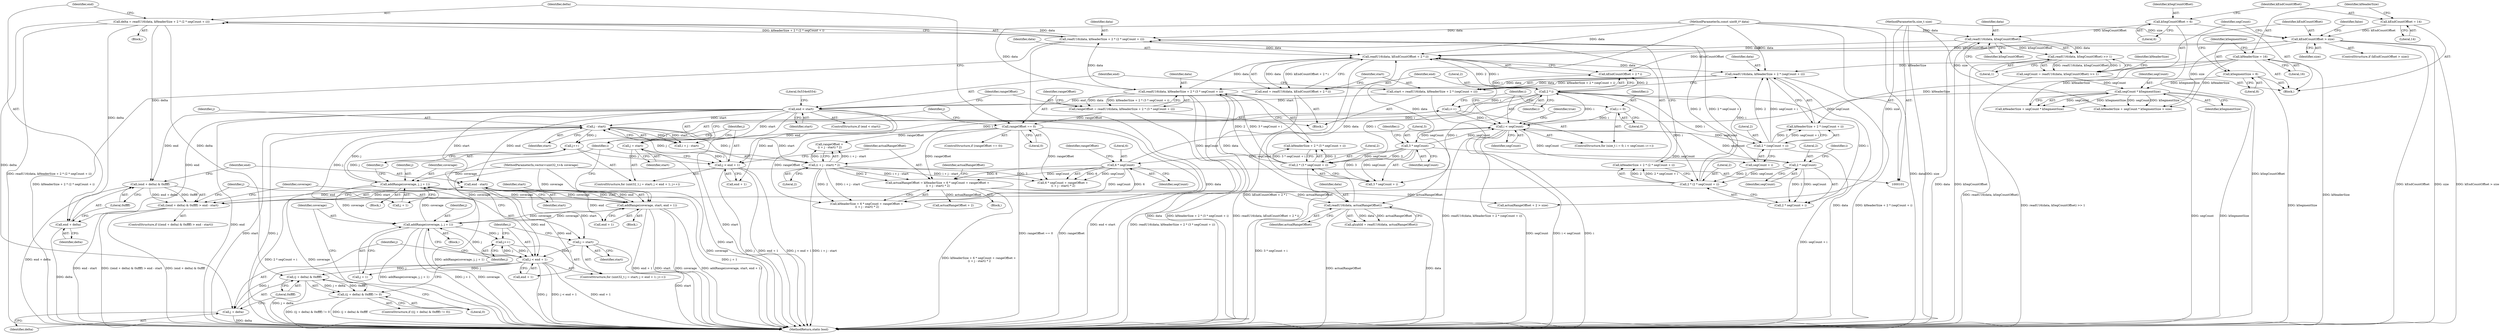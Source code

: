 digraph "0_Android_f4785aa1947b8d22d5b19559ef1ca526d98e0e73_0@API" {
"1000211" [label="(Call,delta = readU16(data, kHeaderSize + 2 * (2 * segCount + i)))"];
"1000213" [label="(Call,readU16(data, kHeaderSize + 2 * (2 * segCount + i)))"];
"1000194" [label="(Call,readU16(data, kHeaderSize + 2 * (3 * segCount + i)))"];
"1000172" [label="(Call,readU16(data, kHeaderSize + 2 * (segCount + i)))"];
"1000162" [label="(Call,readU16(data, kEndCountOffset + 2 * i))"];
"1000315" [label="(Call,readU16(data, actualRangeOffset))"];
"1000103" [label="(MethodParameterIn,const uint8_t* data)"];
"1000287" [label="(Call,actualRangeOffset = kHeaderSize + 6 * segCount + rangeOffset +\n (i + j - start) * 2)"];
"1000292" [label="(Call,6 * segCount)"];
"1000201" [label="(Call,3 * segCount)"];
"1000153" [label="(Call,i < segCount)"];
"1000150" [label="(Call,i = 0)"];
"1000156" [label="(Call,i++)"];
"1000166" [label="(Call,2 * i)"];
"1000141" [label="(Call,segCount * kSegmentSize)"];
"1000130" [label="(Call,segCount = readU16(data, kSegCountOffset) >> 1)"];
"1000132" [label="(Call,readU16(data, kSegCountOffset) >> 1)"];
"1000133" [label="(Call,readU16(data, kSegCountOffset))"];
"1000107" [label="(Call,kSegCountOffset = 6)"];
"1000119" [label="(Call,kSegmentSize = 8)"];
"1000220" [label="(Call,2 * segCount)"];
"1000206" [label="(Call,rangeOffset == 0)"];
"1000192" [label="(Call,rangeOffset = readU16(data, kHeaderSize + 2 * (3 * segCount + i)))"];
"1000297" [label="(Call,(i + j - start) * 2)"];
"1000300" [label="(Call,j - start)"];
"1000278" [label="(Call,j < end + 1)"];
"1000283" [label="(Call,j++)"];
"1000323" [label="(Call,addRange(coverage, j, j + 1))"];
"1000235" [label="(Call,addRange(coverage, start, end + 1))"];
"1000265" [label="(Call,addRange(coverage, j, j + 1))"];
"1000102" [label="(MethodParameterIn,vector<uint32_t>& coverage)"];
"1000248" [label="(Call,j < end + 1)"];
"1000253" [label="(Call,j++)"];
"1000245" [label="(Call,j = start)"];
"1000231" [label="(Call,end - start)"];
"1000182" [label="(Call,end < start)"];
"1000160" [label="(Call,end = readU16(data, kEndCountOffset + 2 * i))"];
"1000170" [label="(Call,start = readU16(data, kHeaderSize + 2 * (segCount + i)))"];
"1000275" [label="(Call,j = start)"];
"1000123" [label="(Call,kEndCountOffset > size)"];
"1000111" [label="(Call,kEndCountOffset = 14)"];
"1000104" [label="(MethodParameterIn,size_t size)"];
"1000115" [label="(Call,kHeaderSize = 16)"];
"1000176" [label="(Call,2 * (segCount + i))"];
"1000198" [label="(Call,2 * (3 * segCount + i))"];
"1000217" [label="(Call,2 * (2 * segCount + i))"];
"1000226" [label="(Call,(end + delta) & 0xffff)"];
"1000225" [label="(Call,((end + delta) & 0xffff) > end - start)"];
"1000227" [label="(Call,end + delta)"];
"1000258" [label="(Call,(j + delta) & 0xffff)"];
"1000257" [label="(Call,((j + delta) & 0xffff) != 0)"];
"1000259" [label="(Call,j + delta)"];
"1000292" [label="(Call,6 * segCount)"];
"1000182" [label="(Call,end < start)"];
"1000326" [label="(Call,j + 1)"];
"1000243" [label="(ControlStructure,for (uint32_t j = start; j < end + 1; j++))"];
"1000128" [label="(Identifier,false)"];
"1000315" [label="(Call,readU16(data, actualRangeOffset))"];
"1000220" [label="(Call,2 * segCount)"];
"1000258" [label="(Call,(j + delta) & 0xffff)"];
"1000151" [label="(Identifier,i)"];
"1000257" [label="(Call,((j + delta) & 0xffff) != 0)"];
"1000273" [label="(ControlStructure,for (uint32_t j = start; j < end + 1; j++))"];
"1000232" [label="(Identifier,end)"];
"1000212" [label="(Identifier,delta)"];
"1000301" [label="(Identifier,j)"];
"1000277" [label="(Identifier,start)"];
"1000213" [label="(Call,readU16(data, kHeaderSize + 2 * (2 * segCount + i)))"];
"1000141" [label="(Call,segCount * kSegmentSize)"];
"1000117" [label="(Literal,16)"];
"1000219" [label="(Call,2 * segCount + i)"];
"1000156" [label="(Call,i++)"];
"1000211" [label="(Call,delta = readU16(data, kHeaderSize + 2 * (2 * segCount + i)))"];
"1000124" [label="(Identifier,kEndCountOffset)"];
"1000217" [label="(Call,2 * (2 * segCount + i))"];
"1000178" [label="(Call,segCount + i)"];
"1000162" [label="(Call,readU16(data, kEndCountOffset + 2 * i))"];
"1000265" [label="(Call,addRange(coverage, j, j + 1))"];
"1000228" [label="(Identifier,end)"];
"1000275" [label="(Call,j = start)"];
"1000233" [label="(Identifier,start)"];
"1000116" [label="(Identifier,kHeaderSize)"];
"1000195" [label="(Identifier,data)"];
"1000154" [label="(Identifier,i)"];
"1000115" [label="(Call,kHeaderSize = 16)"];
"1000306" [label="(Call,actualRangeOffset + 2)"];
"1000176" [label="(Call,2 * (segCount + i))"];
"1000170" [label="(Call,start = readU16(data, kHeaderSize + 2 * (segCount + i)))"];
"1000313" [label="(Call,glyphId = readU16(data, actualRangeOffset))"];
"1000132" [label="(Call,readU16(data, kSegCountOffset) >> 1)"];
"1000209" [label="(Block,)"];
"1000234" [label="(Block,)"];
"1000236" [label="(Identifier,coverage)"];
"1000123" [label="(Call,kEndCountOffset > size)"];
"1000227" [label="(Call,end + delta)"];
"1000325" [label="(Identifier,j)"];
"1000287" [label="(Call,actualRangeOffset = kHeaderSize + 6 * segCount + rangeOffset +\n (i + j - start) * 2)"];
"1000247" [label="(Identifier,start)"];
"1000177" [label="(Literal,2)"];
"1000297" [label="(Call,(i + j - start) * 2)"];
"1000331" [label="(MethodReturn,static bool)"];
"1000291" [label="(Call,6 * segCount + rangeOffset +\n (i + j - start) * 2)"];
"1000167" [label="(Literal,2)"];
"1000215" [label="(Call,kHeaderSize + 2 * (2 * segCount + i))"];
"1000143" [label="(Identifier,kSegmentSize)"];
"1000256" [label="(ControlStructure,if (((j + delta) & 0xffff) != 0))"];
"1000206" [label="(Call,rangeOffset == 0)"];
"1000205" [label="(ControlStructure,if (rangeOffset == 0))"];
"1000248" [label="(Call,j < end + 1)"];
"1000109" [label="(Literal,6)"];
"1000171" [label="(Identifier,start)"];
"1000323" [label="(Call,addRange(coverage, j, j + 1))"];
"1000120" [label="(Identifier,kSegmentSize)"];
"1000161" [label="(Identifier,end)"];
"1000142" [label="(Identifier,segCount)"];
"1000164" [label="(Call,kEndCountOffset + 2 * i)"];
"1000119" [label="(Call,kSegmentSize = 8)"];
"1000136" [label="(Literal,1)"];
"1000160" [label="(Call,end = readU16(data, kEndCountOffset + 2 * i))"];
"1000200" [label="(Call,3 * segCount + i)"];
"1000264" [label="(Block,)"];
"1000245" [label="(Call,j = start)"];
"1000168" [label="(Identifier,i)"];
"1000102" [label="(MethodParameterIn,vector<uint32_t>& coverage)"];
"1000226" [label="(Call,(end + delta) & 0xffff)"];
"1000263" [label="(Literal,0)"];
"1000288" [label="(Identifier,actualRangeOffset)"];
"1000192" [label="(Call,rangeOffset = readU16(data, kHeaderSize + 2 * (3 * segCount + i)))"];
"1000260" [label="(Identifier,j)"];
"1000231" [label="(Call,end - start)"];
"1000296" [label="(Identifier,rangeOffset)"];
"1000285" [label="(Block,)"];
"1000279" [label="(Identifier,j)"];
"1000250" [label="(Call,end + 1)"];
"1000224" [label="(ControlStructure,if (((end + delta) & 0xffff) > end - start))"];
"1000330" [label="(Identifier,true)"];
"1000122" [label="(ControlStructure,if (kEndCountOffset > size))"];
"1000294" [label="(Identifier,segCount)"];
"1000130" [label="(Call,segCount = readU16(data, kSegCountOffset) >> 1)"];
"1000222" [label="(Identifier,segCount)"];
"1000249" [label="(Identifier,j)"];
"1000155" [label="(Identifier,segCount)"];
"1000157" [label="(Identifier,i)"];
"1000303" [label="(Literal,2)"];
"1000111" [label="(Call,kEndCountOffset = 14)"];
"1000204" [label="(Identifier,i)"];
"1000104" [label="(MethodParameterIn,size_t size)"];
"1000305" [label="(Call,actualRangeOffset + 2 > size)"];
"1000148" [label="(ControlStructure,for (size_t i = 0; i < segCount; i++))"];
"1000108" [label="(Identifier,kSegCountOffset)"];
"1000289" [label="(Call,kHeaderSize + 6 * segCount + rangeOffset +\n (i + j - start) * 2)"];
"1000230" [label="(Literal,0xffff)"];
"1000183" [label="(Identifier,end)"];
"1000153" [label="(Call,i < segCount)"];
"1000133" [label="(Call,readU16(data, kSegCountOffset))"];
"1000300" [label="(Call,j - start)"];
"1000131" [label="(Identifier,segCount)"];
"1000107" [label="(Call,kSegCountOffset = 6)"];
"1000103" [label="(MethodParameterIn,const uint8_t* data)"];
"1000253" [label="(Call,j++)"];
"1000268" [label="(Call,j + 1)"];
"1000283" [label="(Call,j++)"];
"1000134" [label="(Identifier,data)"];
"1000280" [label="(Call,end + 1)"];
"1000174" [label="(Call,kHeaderSize + 2 * (segCount + i))"];
"1000152" [label="(Literal,0)"];
"1000276" [label="(Identifier,j)"];
"1000317" [label="(Identifier,actualRangeOffset)"];
"1000150" [label="(Call,i = 0)"];
"1000105" [label="(Block,)"];
"1000259" [label="(Call,j + delta)"];
"1000158" [label="(Block,)"];
"1000208" [label="(Literal,0)"];
"1000262" [label="(Literal,0xffff)"];
"1000121" [label="(Literal,8)"];
"1000324" [label="(Identifier,coverage)"];
"1000254" [label="(Identifier,j)"];
"1000278" [label="(Call,j < end + 1)"];
"1000139" [label="(Call,kHeaderSize + segCount * kSegmentSize)"];
"1000166" [label="(Call,2 * i)"];
"1000307" [label="(Identifier,actualRangeOffset)"];
"1000198" [label="(Call,2 * (3 * segCount + i))"];
"1000196" [label="(Call,kHeaderSize + 2 * (3 * segCount + i))"];
"1000316" [label="(Identifier,data)"];
"1000221" [label="(Literal,2)"];
"1000267" [label="(Identifier,j)"];
"1000246" [label="(Identifier,j)"];
"1000223" [label="(Identifier,i)"];
"1000194" [label="(Call,readU16(data, kHeaderSize + 2 * (3 * segCount + i)))"];
"1000284" [label="(Identifier,j)"];
"1000225" [label="(Call,((end + delta) & 0xffff) > end - start)"];
"1000295" [label="(Call,rangeOffset +\n (i + j - start) * 2)"];
"1000140" [label="(Identifier,kHeaderSize)"];
"1000113" [label="(Literal,14)"];
"1000184" [label="(Identifier,start)"];
"1000138" [label="(Call,kHeaderSize + segCount * kSegmentSize > size)"];
"1000214" [label="(Identifier,data)"];
"1000135" [label="(Identifier,kSegCountOffset)"];
"1000203" [label="(Identifier,segCount)"];
"1000298" [label="(Call,i + j - start)"];
"1000237" [label="(Identifier,start)"];
"1000229" [label="(Identifier,delta)"];
"1000266" [label="(Identifier,coverage)"];
"1000207" [label="(Identifier,rangeOffset)"];
"1000187" [label="(Literal,0x534e4554)"];
"1000125" [label="(Identifier,size)"];
"1000293" [label="(Literal,6)"];
"1000112" [label="(Identifier,kEndCountOffset)"];
"1000163" [label="(Identifier,data)"];
"1000322" [label="(Block,)"];
"1000235" [label="(Call,addRange(coverage, start, end + 1))"];
"1000202" [label="(Literal,3)"];
"1000238" [label="(Call,end + 1)"];
"1000201" [label="(Call,3 * segCount)"];
"1000261" [label="(Identifier,delta)"];
"1000173" [label="(Identifier,data)"];
"1000218" [label="(Literal,2)"];
"1000172" [label="(Call,readU16(data, kHeaderSize + 2 * (segCount + i)))"];
"1000199" [label="(Literal,2)"];
"1000193" [label="(Identifier,rangeOffset)"];
"1000302" [label="(Identifier,start)"];
"1000181" [label="(ControlStructure,if (end < start))"];
"1000211" -> "1000209"  [label="AST: "];
"1000211" -> "1000213"  [label="CFG: "];
"1000212" -> "1000211"  [label="AST: "];
"1000213" -> "1000211"  [label="AST: "];
"1000228" -> "1000211"  [label="CFG: "];
"1000211" -> "1000331"  [label="DDG: readU16(data, kHeaderSize + 2 * (2 * segCount + i))"];
"1000213" -> "1000211"  [label="DDG: data"];
"1000213" -> "1000211"  [label="DDG: kHeaderSize + 2 * (2 * segCount + i)"];
"1000211" -> "1000226"  [label="DDG: delta"];
"1000211" -> "1000227"  [label="DDG: delta"];
"1000211" -> "1000258"  [label="DDG: delta"];
"1000211" -> "1000259"  [label="DDG: delta"];
"1000213" -> "1000215"  [label="CFG: "];
"1000214" -> "1000213"  [label="AST: "];
"1000215" -> "1000213"  [label="AST: "];
"1000213" -> "1000331"  [label="DDG: data"];
"1000213" -> "1000331"  [label="DDG: kHeaderSize + 2 * (2 * segCount + i)"];
"1000213" -> "1000162"  [label="DDG: data"];
"1000194" -> "1000213"  [label="DDG: data"];
"1000103" -> "1000213"  [label="DDG: data"];
"1000217" -> "1000213"  [label="DDG: 2"];
"1000217" -> "1000213"  [label="DDG: 2 * segCount + i"];
"1000194" -> "1000192"  [label="AST: "];
"1000194" -> "1000196"  [label="CFG: "];
"1000195" -> "1000194"  [label="AST: "];
"1000196" -> "1000194"  [label="AST: "];
"1000192" -> "1000194"  [label="CFG: "];
"1000194" -> "1000331"  [label="DDG: data"];
"1000194" -> "1000331"  [label="DDG: kHeaderSize + 2 * (3 * segCount + i)"];
"1000194" -> "1000162"  [label="DDG: data"];
"1000194" -> "1000192"  [label="DDG: data"];
"1000194" -> "1000192"  [label="DDG: kHeaderSize + 2 * (3 * segCount + i)"];
"1000172" -> "1000194"  [label="DDG: data"];
"1000103" -> "1000194"  [label="DDG: data"];
"1000198" -> "1000194"  [label="DDG: 2"];
"1000198" -> "1000194"  [label="DDG: 3 * segCount + i"];
"1000194" -> "1000315"  [label="DDG: data"];
"1000172" -> "1000170"  [label="AST: "];
"1000172" -> "1000174"  [label="CFG: "];
"1000173" -> "1000172"  [label="AST: "];
"1000174" -> "1000172"  [label="AST: "];
"1000170" -> "1000172"  [label="CFG: "];
"1000172" -> "1000331"  [label="DDG: data"];
"1000172" -> "1000331"  [label="DDG: kHeaderSize + 2 * (segCount + i)"];
"1000172" -> "1000170"  [label="DDG: data"];
"1000172" -> "1000170"  [label="DDG: kHeaderSize + 2 * (segCount + i)"];
"1000162" -> "1000172"  [label="DDG: data"];
"1000103" -> "1000172"  [label="DDG: data"];
"1000115" -> "1000172"  [label="DDG: kHeaderSize"];
"1000176" -> "1000172"  [label="DDG: 2"];
"1000176" -> "1000172"  [label="DDG: segCount + i"];
"1000162" -> "1000160"  [label="AST: "];
"1000162" -> "1000164"  [label="CFG: "];
"1000163" -> "1000162"  [label="AST: "];
"1000164" -> "1000162"  [label="AST: "];
"1000160" -> "1000162"  [label="CFG: "];
"1000162" -> "1000331"  [label="DDG: kEndCountOffset + 2 * i"];
"1000162" -> "1000160"  [label="DDG: data"];
"1000162" -> "1000160"  [label="DDG: kEndCountOffset + 2 * i"];
"1000315" -> "1000162"  [label="DDG: data"];
"1000133" -> "1000162"  [label="DDG: data"];
"1000103" -> "1000162"  [label="DDG: data"];
"1000123" -> "1000162"  [label="DDG: kEndCountOffset"];
"1000166" -> "1000162"  [label="DDG: 2"];
"1000166" -> "1000162"  [label="DDG: i"];
"1000315" -> "1000313"  [label="AST: "];
"1000315" -> "1000317"  [label="CFG: "];
"1000316" -> "1000315"  [label="AST: "];
"1000317" -> "1000315"  [label="AST: "];
"1000313" -> "1000315"  [label="CFG: "];
"1000315" -> "1000331"  [label="DDG: data"];
"1000315" -> "1000331"  [label="DDG: actualRangeOffset"];
"1000315" -> "1000313"  [label="DDG: data"];
"1000315" -> "1000313"  [label="DDG: actualRangeOffset"];
"1000103" -> "1000315"  [label="DDG: data"];
"1000287" -> "1000315"  [label="DDG: actualRangeOffset"];
"1000103" -> "1000101"  [label="AST: "];
"1000103" -> "1000331"  [label="DDG: data"];
"1000103" -> "1000133"  [label="DDG: data"];
"1000287" -> "1000285"  [label="AST: "];
"1000287" -> "1000289"  [label="CFG: "];
"1000288" -> "1000287"  [label="AST: "];
"1000289" -> "1000287"  [label="AST: "];
"1000307" -> "1000287"  [label="CFG: "];
"1000287" -> "1000331"  [label="DDG: kHeaderSize + 6 * segCount + rangeOffset +\n (i + j - start) * 2"];
"1000292" -> "1000287"  [label="DDG: 6"];
"1000292" -> "1000287"  [label="DDG: segCount"];
"1000206" -> "1000287"  [label="DDG: rangeOffset"];
"1000297" -> "1000287"  [label="DDG: i + j - start"];
"1000297" -> "1000287"  [label="DDG: 2"];
"1000287" -> "1000305"  [label="DDG: actualRangeOffset"];
"1000287" -> "1000306"  [label="DDG: actualRangeOffset"];
"1000292" -> "1000291"  [label="AST: "];
"1000292" -> "1000294"  [label="CFG: "];
"1000293" -> "1000292"  [label="AST: "];
"1000294" -> "1000292"  [label="AST: "];
"1000296" -> "1000292"  [label="CFG: "];
"1000292" -> "1000153"  [label="DDG: segCount"];
"1000292" -> "1000289"  [label="DDG: 6"];
"1000292" -> "1000289"  [label="DDG: segCount"];
"1000292" -> "1000291"  [label="DDG: 6"];
"1000292" -> "1000291"  [label="DDG: segCount"];
"1000201" -> "1000292"  [label="DDG: segCount"];
"1000201" -> "1000200"  [label="AST: "];
"1000201" -> "1000203"  [label="CFG: "];
"1000202" -> "1000201"  [label="AST: "];
"1000203" -> "1000201"  [label="AST: "];
"1000204" -> "1000201"  [label="CFG: "];
"1000201" -> "1000153"  [label="DDG: segCount"];
"1000201" -> "1000198"  [label="DDG: 3"];
"1000201" -> "1000198"  [label="DDG: segCount"];
"1000201" -> "1000200"  [label="DDG: 3"];
"1000201" -> "1000200"  [label="DDG: segCount"];
"1000153" -> "1000201"  [label="DDG: segCount"];
"1000201" -> "1000220"  [label="DDG: segCount"];
"1000153" -> "1000148"  [label="AST: "];
"1000153" -> "1000155"  [label="CFG: "];
"1000154" -> "1000153"  [label="AST: "];
"1000155" -> "1000153"  [label="AST: "];
"1000161" -> "1000153"  [label="CFG: "];
"1000330" -> "1000153"  [label="CFG: "];
"1000153" -> "1000331"  [label="DDG: segCount"];
"1000153" -> "1000331"  [label="DDG: i < segCount"];
"1000153" -> "1000331"  [label="DDG: i"];
"1000150" -> "1000153"  [label="DDG: i"];
"1000156" -> "1000153"  [label="DDG: i"];
"1000141" -> "1000153"  [label="DDG: segCount"];
"1000220" -> "1000153"  [label="DDG: segCount"];
"1000153" -> "1000166"  [label="DDG: i"];
"1000153" -> "1000176"  [label="DDG: segCount"];
"1000153" -> "1000178"  [label="DDG: segCount"];
"1000150" -> "1000148"  [label="AST: "];
"1000150" -> "1000152"  [label="CFG: "];
"1000151" -> "1000150"  [label="AST: "];
"1000152" -> "1000150"  [label="AST: "];
"1000154" -> "1000150"  [label="CFG: "];
"1000156" -> "1000148"  [label="AST: "];
"1000156" -> "1000157"  [label="CFG: "];
"1000157" -> "1000156"  [label="AST: "];
"1000154" -> "1000156"  [label="CFG: "];
"1000166" -> "1000156"  [label="DDG: i"];
"1000166" -> "1000164"  [label="AST: "];
"1000166" -> "1000168"  [label="CFG: "];
"1000167" -> "1000166"  [label="AST: "];
"1000168" -> "1000166"  [label="AST: "];
"1000164" -> "1000166"  [label="CFG: "];
"1000166" -> "1000164"  [label="DDG: 2"];
"1000166" -> "1000164"  [label="DDG: i"];
"1000166" -> "1000176"  [label="DDG: i"];
"1000166" -> "1000178"  [label="DDG: i"];
"1000166" -> "1000198"  [label="DDG: i"];
"1000166" -> "1000200"  [label="DDG: i"];
"1000166" -> "1000217"  [label="DDG: i"];
"1000166" -> "1000219"  [label="DDG: i"];
"1000166" -> "1000297"  [label="DDG: i"];
"1000166" -> "1000298"  [label="DDG: i"];
"1000141" -> "1000139"  [label="AST: "];
"1000141" -> "1000143"  [label="CFG: "];
"1000142" -> "1000141"  [label="AST: "];
"1000143" -> "1000141"  [label="AST: "];
"1000139" -> "1000141"  [label="CFG: "];
"1000141" -> "1000331"  [label="DDG: segCount"];
"1000141" -> "1000331"  [label="DDG: kSegmentSize"];
"1000141" -> "1000138"  [label="DDG: segCount"];
"1000141" -> "1000138"  [label="DDG: kSegmentSize"];
"1000141" -> "1000139"  [label="DDG: segCount"];
"1000141" -> "1000139"  [label="DDG: kSegmentSize"];
"1000130" -> "1000141"  [label="DDG: segCount"];
"1000119" -> "1000141"  [label="DDG: kSegmentSize"];
"1000130" -> "1000105"  [label="AST: "];
"1000130" -> "1000132"  [label="CFG: "];
"1000131" -> "1000130"  [label="AST: "];
"1000132" -> "1000130"  [label="AST: "];
"1000140" -> "1000130"  [label="CFG: "];
"1000130" -> "1000331"  [label="DDG: readU16(data, kSegCountOffset) >> 1"];
"1000132" -> "1000130"  [label="DDG: readU16(data, kSegCountOffset)"];
"1000132" -> "1000130"  [label="DDG: 1"];
"1000132" -> "1000136"  [label="CFG: "];
"1000133" -> "1000132"  [label="AST: "];
"1000136" -> "1000132"  [label="AST: "];
"1000132" -> "1000331"  [label="DDG: readU16(data, kSegCountOffset)"];
"1000133" -> "1000132"  [label="DDG: data"];
"1000133" -> "1000132"  [label="DDG: kSegCountOffset"];
"1000133" -> "1000135"  [label="CFG: "];
"1000134" -> "1000133"  [label="AST: "];
"1000135" -> "1000133"  [label="AST: "];
"1000136" -> "1000133"  [label="CFG: "];
"1000133" -> "1000331"  [label="DDG: data"];
"1000133" -> "1000331"  [label="DDG: kSegCountOffset"];
"1000107" -> "1000133"  [label="DDG: kSegCountOffset"];
"1000107" -> "1000105"  [label="AST: "];
"1000107" -> "1000109"  [label="CFG: "];
"1000108" -> "1000107"  [label="AST: "];
"1000109" -> "1000107"  [label="AST: "];
"1000112" -> "1000107"  [label="CFG: "];
"1000107" -> "1000331"  [label="DDG: kSegCountOffset"];
"1000119" -> "1000105"  [label="AST: "];
"1000119" -> "1000121"  [label="CFG: "];
"1000120" -> "1000119"  [label="AST: "];
"1000121" -> "1000119"  [label="AST: "];
"1000124" -> "1000119"  [label="CFG: "];
"1000119" -> "1000331"  [label="DDG: kSegmentSize"];
"1000220" -> "1000219"  [label="AST: "];
"1000220" -> "1000222"  [label="CFG: "];
"1000221" -> "1000220"  [label="AST: "];
"1000222" -> "1000220"  [label="AST: "];
"1000223" -> "1000220"  [label="CFG: "];
"1000220" -> "1000217"  [label="DDG: 2"];
"1000220" -> "1000217"  [label="DDG: segCount"];
"1000220" -> "1000219"  [label="DDG: 2"];
"1000220" -> "1000219"  [label="DDG: segCount"];
"1000206" -> "1000205"  [label="AST: "];
"1000206" -> "1000208"  [label="CFG: "];
"1000207" -> "1000206"  [label="AST: "];
"1000208" -> "1000206"  [label="AST: "];
"1000212" -> "1000206"  [label="CFG: "];
"1000276" -> "1000206"  [label="CFG: "];
"1000206" -> "1000331"  [label="DDG: rangeOffset == 0"];
"1000206" -> "1000331"  [label="DDG: rangeOffset"];
"1000192" -> "1000206"  [label="DDG: rangeOffset"];
"1000206" -> "1000289"  [label="DDG: rangeOffset"];
"1000206" -> "1000291"  [label="DDG: rangeOffset"];
"1000206" -> "1000295"  [label="DDG: rangeOffset"];
"1000192" -> "1000158"  [label="AST: "];
"1000193" -> "1000192"  [label="AST: "];
"1000207" -> "1000192"  [label="CFG: "];
"1000192" -> "1000331"  [label="DDG: readU16(data, kHeaderSize + 2 * (3 * segCount + i))"];
"1000297" -> "1000295"  [label="AST: "];
"1000297" -> "1000303"  [label="CFG: "];
"1000298" -> "1000297"  [label="AST: "];
"1000303" -> "1000297"  [label="AST: "];
"1000295" -> "1000297"  [label="CFG: "];
"1000297" -> "1000331"  [label="DDG: i + j - start"];
"1000297" -> "1000289"  [label="DDG: i + j - start"];
"1000297" -> "1000289"  [label="DDG: 2"];
"1000297" -> "1000291"  [label="DDG: i + j - start"];
"1000297" -> "1000291"  [label="DDG: 2"];
"1000297" -> "1000295"  [label="DDG: i + j - start"];
"1000297" -> "1000295"  [label="DDG: 2"];
"1000300" -> "1000297"  [label="DDG: j"];
"1000300" -> "1000297"  [label="DDG: start"];
"1000300" -> "1000298"  [label="AST: "];
"1000300" -> "1000302"  [label="CFG: "];
"1000301" -> "1000300"  [label="AST: "];
"1000302" -> "1000300"  [label="AST: "];
"1000298" -> "1000300"  [label="CFG: "];
"1000300" -> "1000331"  [label="DDG: j"];
"1000300" -> "1000331"  [label="DDG: start"];
"1000300" -> "1000283"  [label="DDG: j"];
"1000300" -> "1000298"  [label="DDG: j"];
"1000300" -> "1000298"  [label="DDG: start"];
"1000278" -> "1000300"  [label="DDG: j"];
"1000182" -> "1000300"  [label="DDG: start"];
"1000300" -> "1000323"  [label="DDG: j"];
"1000300" -> "1000326"  [label="DDG: j"];
"1000278" -> "1000273"  [label="AST: "];
"1000278" -> "1000280"  [label="CFG: "];
"1000279" -> "1000278"  [label="AST: "];
"1000280" -> "1000278"  [label="AST: "];
"1000288" -> "1000278"  [label="CFG: "];
"1000157" -> "1000278"  [label="CFG: "];
"1000278" -> "1000331"  [label="DDG: end + 1"];
"1000278" -> "1000331"  [label="DDG: j < end + 1"];
"1000278" -> "1000331"  [label="DDG: j"];
"1000283" -> "1000278"  [label="DDG: j"];
"1000275" -> "1000278"  [label="DDG: j"];
"1000182" -> "1000278"  [label="DDG: end"];
"1000283" -> "1000273"  [label="AST: "];
"1000283" -> "1000284"  [label="CFG: "];
"1000284" -> "1000283"  [label="AST: "];
"1000279" -> "1000283"  [label="CFG: "];
"1000323" -> "1000283"  [label="DDG: j"];
"1000323" -> "1000322"  [label="AST: "];
"1000323" -> "1000326"  [label="CFG: "];
"1000324" -> "1000323"  [label="AST: "];
"1000325" -> "1000323"  [label="AST: "];
"1000326" -> "1000323"  [label="AST: "];
"1000284" -> "1000323"  [label="CFG: "];
"1000323" -> "1000331"  [label="DDG: j + 1"];
"1000323" -> "1000331"  [label="DDG: coverage"];
"1000323" -> "1000331"  [label="DDG: addRange(coverage, j, j + 1)"];
"1000323" -> "1000235"  [label="DDG: coverage"];
"1000323" -> "1000265"  [label="DDG: coverage"];
"1000235" -> "1000323"  [label="DDG: coverage"];
"1000265" -> "1000323"  [label="DDG: coverage"];
"1000102" -> "1000323"  [label="DDG: coverage"];
"1000235" -> "1000234"  [label="AST: "];
"1000235" -> "1000238"  [label="CFG: "];
"1000236" -> "1000235"  [label="AST: "];
"1000237" -> "1000235"  [label="AST: "];
"1000238" -> "1000235"  [label="AST: "];
"1000157" -> "1000235"  [label="CFG: "];
"1000235" -> "1000331"  [label="DDG: start"];
"1000235" -> "1000331"  [label="DDG: coverage"];
"1000235" -> "1000331"  [label="DDG: addRange(coverage, start, end + 1)"];
"1000235" -> "1000331"  [label="DDG: end + 1"];
"1000265" -> "1000235"  [label="DDG: coverage"];
"1000102" -> "1000235"  [label="DDG: coverage"];
"1000231" -> "1000235"  [label="DDG: start"];
"1000231" -> "1000235"  [label="DDG: end"];
"1000235" -> "1000265"  [label="DDG: coverage"];
"1000265" -> "1000264"  [label="AST: "];
"1000265" -> "1000268"  [label="CFG: "];
"1000266" -> "1000265"  [label="AST: "];
"1000267" -> "1000265"  [label="AST: "];
"1000268" -> "1000265"  [label="AST: "];
"1000254" -> "1000265"  [label="CFG: "];
"1000265" -> "1000331"  [label="DDG: addRange(coverage, j, j + 1)"];
"1000265" -> "1000331"  [label="DDG: j + 1"];
"1000265" -> "1000331"  [label="DDG: coverage"];
"1000265" -> "1000253"  [label="DDG: j"];
"1000102" -> "1000265"  [label="DDG: coverage"];
"1000248" -> "1000265"  [label="DDG: j"];
"1000102" -> "1000101"  [label="AST: "];
"1000102" -> "1000331"  [label="DDG: coverage"];
"1000248" -> "1000243"  [label="AST: "];
"1000248" -> "1000250"  [label="CFG: "];
"1000249" -> "1000248"  [label="AST: "];
"1000250" -> "1000248"  [label="AST: "];
"1000260" -> "1000248"  [label="CFG: "];
"1000157" -> "1000248"  [label="CFG: "];
"1000248" -> "1000331"  [label="DDG: j < end + 1"];
"1000248" -> "1000331"  [label="DDG: end + 1"];
"1000248" -> "1000331"  [label="DDG: j"];
"1000253" -> "1000248"  [label="DDG: j"];
"1000245" -> "1000248"  [label="DDG: j"];
"1000231" -> "1000248"  [label="DDG: end"];
"1000248" -> "1000253"  [label="DDG: j"];
"1000248" -> "1000258"  [label="DDG: j"];
"1000248" -> "1000259"  [label="DDG: j"];
"1000248" -> "1000268"  [label="DDG: j"];
"1000253" -> "1000243"  [label="AST: "];
"1000253" -> "1000254"  [label="CFG: "];
"1000254" -> "1000253"  [label="AST: "];
"1000249" -> "1000253"  [label="CFG: "];
"1000245" -> "1000243"  [label="AST: "];
"1000245" -> "1000247"  [label="CFG: "];
"1000246" -> "1000245"  [label="AST: "];
"1000247" -> "1000245"  [label="AST: "];
"1000249" -> "1000245"  [label="CFG: "];
"1000245" -> "1000331"  [label="DDG: start"];
"1000231" -> "1000245"  [label="DDG: start"];
"1000231" -> "1000225"  [label="AST: "];
"1000231" -> "1000233"  [label="CFG: "];
"1000232" -> "1000231"  [label="AST: "];
"1000233" -> "1000231"  [label="AST: "];
"1000225" -> "1000231"  [label="CFG: "];
"1000231" -> "1000225"  [label="DDG: end"];
"1000231" -> "1000225"  [label="DDG: start"];
"1000182" -> "1000231"  [label="DDG: end"];
"1000182" -> "1000231"  [label="DDG: start"];
"1000231" -> "1000238"  [label="DDG: end"];
"1000231" -> "1000250"  [label="DDG: end"];
"1000182" -> "1000181"  [label="AST: "];
"1000182" -> "1000184"  [label="CFG: "];
"1000183" -> "1000182"  [label="AST: "];
"1000184" -> "1000182"  [label="AST: "];
"1000187" -> "1000182"  [label="CFG: "];
"1000193" -> "1000182"  [label="CFG: "];
"1000182" -> "1000331"  [label="DDG: end < start"];
"1000182" -> "1000331"  [label="DDG: start"];
"1000182" -> "1000331"  [label="DDG: end"];
"1000160" -> "1000182"  [label="DDG: end"];
"1000170" -> "1000182"  [label="DDG: start"];
"1000182" -> "1000226"  [label="DDG: end"];
"1000182" -> "1000227"  [label="DDG: end"];
"1000182" -> "1000275"  [label="DDG: start"];
"1000182" -> "1000280"  [label="DDG: end"];
"1000160" -> "1000158"  [label="AST: "];
"1000161" -> "1000160"  [label="AST: "];
"1000171" -> "1000160"  [label="CFG: "];
"1000160" -> "1000331"  [label="DDG: readU16(data, kEndCountOffset + 2 * i)"];
"1000170" -> "1000158"  [label="AST: "];
"1000171" -> "1000170"  [label="AST: "];
"1000183" -> "1000170"  [label="CFG: "];
"1000170" -> "1000331"  [label="DDG: readU16(data, kHeaderSize + 2 * (segCount + i))"];
"1000275" -> "1000273"  [label="AST: "];
"1000275" -> "1000277"  [label="CFG: "];
"1000276" -> "1000275"  [label="AST: "];
"1000277" -> "1000275"  [label="AST: "];
"1000279" -> "1000275"  [label="CFG: "];
"1000275" -> "1000331"  [label="DDG: start"];
"1000123" -> "1000122"  [label="AST: "];
"1000123" -> "1000125"  [label="CFG: "];
"1000124" -> "1000123"  [label="AST: "];
"1000125" -> "1000123"  [label="AST: "];
"1000128" -> "1000123"  [label="CFG: "];
"1000131" -> "1000123"  [label="CFG: "];
"1000123" -> "1000331"  [label="DDG: size"];
"1000123" -> "1000331"  [label="DDG: kEndCountOffset > size"];
"1000123" -> "1000331"  [label="DDG: kEndCountOffset"];
"1000111" -> "1000123"  [label="DDG: kEndCountOffset"];
"1000104" -> "1000123"  [label="DDG: size"];
"1000123" -> "1000138"  [label="DDG: size"];
"1000123" -> "1000164"  [label="DDG: kEndCountOffset"];
"1000111" -> "1000105"  [label="AST: "];
"1000111" -> "1000113"  [label="CFG: "];
"1000112" -> "1000111"  [label="AST: "];
"1000113" -> "1000111"  [label="AST: "];
"1000116" -> "1000111"  [label="CFG: "];
"1000104" -> "1000101"  [label="AST: "];
"1000104" -> "1000331"  [label="DDG: size"];
"1000104" -> "1000138"  [label="DDG: size"];
"1000104" -> "1000305"  [label="DDG: size"];
"1000115" -> "1000105"  [label="AST: "];
"1000115" -> "1000117"  [label="CFG: "];
"1000116" -> "1000115"  [label="AST: "];
"1000117" -> "1000115"  [label="AST: "];
"1000120" -> "1000115"  [label="CFG: "];
"1000115" -> "1000331"  [label="DDG: kHeaderSize"];
"1000115" -> "1000138"  [label="DDG: kHeaderSize"];
"1000115" -> "1000139"  [label="DDG: kHeaderSize"];
"1000115" -> "1000174"  [label="DDG: kHeaderSize"];
"1000176" -> "1000174"  [label="AST: "];
"1000176" -> "1000178"  [label="CFG: "];
"1000177" -> "1000176"  [label="AST: "];
"1000178" -> "1000176"  [label="AST: "];
"1000174" -> "1000176"  [label="CFG: "];
"1000176" -> "1000331"  [label="DDG: segCount + i"];
"1000176" -> "1000174"  [label="DDG: 2"];
"1000176" -> "1000174"  [label="DDG: segCount + i"];
"1000198" -> "1000196"  [label="AST: "];
"1000198" -> "1000200"  [label="CFG: "];
"1000199" -> "1000198"  [label="AST: "];
"1000200" -> "1000198"  [label="AST: "];
"1000196" -> "1000198"  [label="CFG: "];
"1000198" -> "1000331"  [label="DDG: 3 * segCount + i"];
"1000198" -> "1000196"  [label="DDG: 2"];
"1000198" -> "1000196"  [label="DDG: 3 * segCount + i"];
"1000217" -> "1000215"  [label="AST: "];
"1000217" -> "1000219"  [label="CFG: "];
"1000218" -> "1000217"  [label="AST: "];
"1000219" -> "1000217"  [label="AST: "];
"1000215" -> "1000217"  [label="CFG: "];
"1000217" -> "1000331"  [label="DDG: 2 * segCount + i"];
"1000217" -> "1000215"  [label="DDG: 2"];
"1000217" -> "1000215"  [label="DDG: 2 * segCount + i"];
"1000226" -> "1000225"  [label="AST: "];
"1000226" -> "1000230"  [label="CFG: "];
"1000227" -> "1000226"  [label="AST: "];
"1000230" -> "1000226"  [label="AST: "];
"1000232" -> "1000226"  [label="CFG: "];
"1000226" -> "1000331"  [label="DDG: end + delta"];
"1000226" -> "1000225"  [label="DDG: end + delta"];
"1000226" -> "1000225"  [label="DDG: 0xffff"];
"1000225" -> "1000224"  [label="AST: "];
"1000236" -> "1000225"  [label="CFG: "];
"1000246" -> "1000225"  [label="CFG: "];
"1000225" -> "1000331"  [label="DDG: ((end + delta) & 0xffff) > end - start"];
"1000225" -> "1000331"  [label="DDG: (end + delta) & 0xffff"];
"1000225" -> "1000331"  [label="DDG: end - start"];
"1000227" -> "1000229"  [label="CFG: "];
"1000228" -> "1000227"  [label="AST: "];
"1000229" -> "1000227"  [label="AST: "];
"1000230" -> "1000227"  [label="CFG: "];
"1000227" -> "1000331"  [label="DDG: delta"];
"1000258" -> "1000257"  [label="AST: "];
"1000258" -> "1000262"  [label="CFG: "];
"1000259" -> "1000258"  [label="AST: "];
"1000262" -> "1000258"  [label="AST: "];
"1000263" -> "1000258"  [label="CFG: "];
"1000258" -> "1000331"  [label="DDG: j + delta"];
"1000258" -> "1000257"  [label="DDG: j + delta"];
"1000258" -> "1000257"  [label="DDG: 0xffff"];
"1000257" -> "1000256"  [label="AST: "];
"1000257" -> "1000263"  [label="CFG: "];
"1000263" -> "1000257"  [label="AST: "];
"1000266" -> "1000257"  [label="CFG: "];
"1000254" -> "1000257"  [label="CFG: "];
"1000257" -> "1000331"  [label="DDG: (j + delta) & 0xffff"];
"1000257" -> "1000331"  [label="DDG: ((j + delta) & 0xffff) != 0"];
"1000259" -> "1000261"  [label="CFG: "];
"1000260" -> "1000259"  [label="AST: "];
"1000261" -> "1000259"  [label="AST: "];
"1000262" -> "1000259"  [label="CFG: "];
"1000259" -> "1000331"  [label="DDG: delta"];
}

